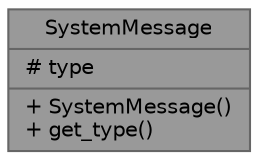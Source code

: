 digraph "SystemMessage"
{
 // LATEX_PDF_SIZE
  bgcolor="transparent";
  edge [fontname=Helvetica,fontsize=10,labelfontname=Helvetica,labelfontsize=10];
  node [fontname=Helvetica,fontsize=10,shape=box,height=0.2,width=0.4];
  Node1 [shape=record,label="{SystemMessage\n|# type\l|+ SystemMessage()\l+ get_type()\l}",height=0.2,width=0.4,color="gray40", fillcolor="grey60", style="filled", fontcolor="black",tooltip=" "];
}

